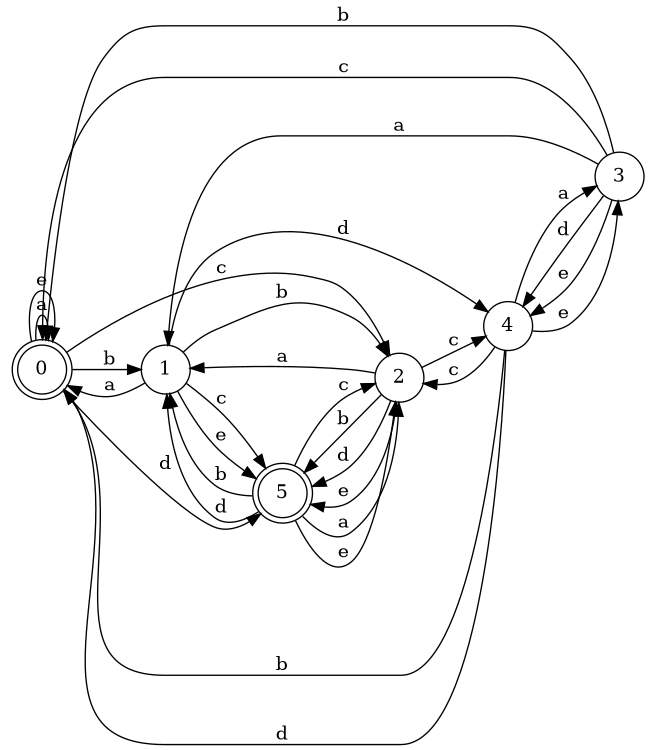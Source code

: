 digraph n5_5 {
__start0 [label="" shape="none"];

rankdir=LR;
size="8,5";

s0 [style="rounded,filled", color="black", fillcolor="white" shape="doublecircle", label="0"];
s1 [style="filled", color="black", fillcolor="white" shape="circle", label="1"];
s2 [style="filled", color="black", fillcolor="white" shape="circle", label="2"];
s3 [style="filled", color="black", fillcolor="white" shape="circle", label="3"];
s4 [style="filled", color="black", fillcolor="white" shape="circle", label="4"];
s5 [style="rounded,filled", color="black", fillcolor="white" shape="doublecircle", label="5"];
s0 -> s0 [label="a"];
s0 -> s1 [label="b"];
s0 -> s2 [label="c"];
s0 -> s5 [label="d"];
s0 -> s0 [label="e"];
s1 -> s0 [label="a"];
s1 -> s2 [label="b"];
s1 -> s5 [label="c"];
s1 -> s4 [label="d"];
s1 -> s5 [label="e"];
s2 -> s1 [label="a"];
s2 -> s5 [label="b"];
s2 -> s4 [label="c"];
s2 -> s5 [label="d"];
s2 -> s5 [label="e"];
s3 -> s1 [label="a"];
s3 -> s0 [label="b"];
s3 -> s0 [label="c"];
s3 -> s4 [label="d"];
s3 -> s4 [label="e"];
s4 -> s3 [label="a"];
s4 -> s0 [label="b"];
s4 -> s2 [label="c"];
s4 -> s0 [label="d"];
s4 -> s3 [label="e"];
s5 -> s2 [label="a"];
s5 -> s1 [label="b"];
s5 -> s2 [label="c"];
s5 -> s1 [label="d"];
s5 -> s2 [label="e"];

}
